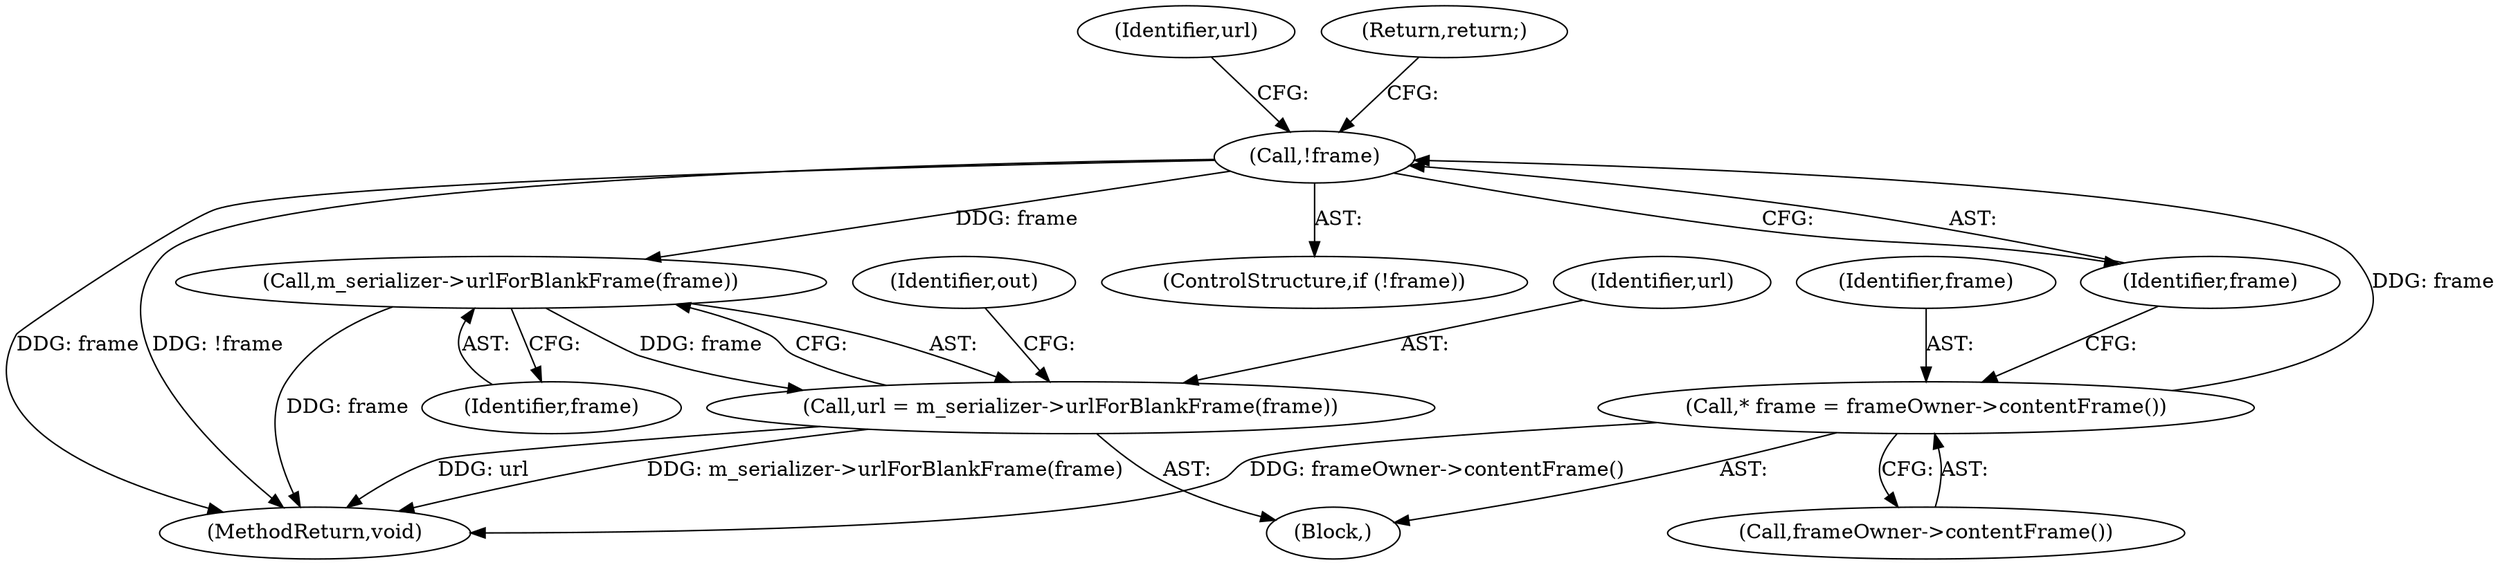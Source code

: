 digraph "0_Chrome_7f0126ff011142c8619b10a6e64d04d1745c503a_3@pointer" {
"1000134" [label="(Call,m_serializer->urlForBlankFrame(frame))"];
"1000119" [label="(Call,!frame)"];
"1000115" [label="(Call,* frame = frameOwner->contentFrame())"];
"1000132" [label="(Call,url = m_serializer->urlForBlankFrame(frame))"];
"1000119" [label="(Call,!frame)"];
"1000115" [label="(Call,* frame = frameOwner->contentFrame())"];
"1000134" [label="(Call,m_serializer->urlForBlankFrame(frame))"];
"1000117" [label="(Call,frameOwner->contentFrame())"];
"1000133" [label="(Identifier,url)"];
"1000137" [label="(Identifier,out)"];
"1000124" [label="(Identifier,url)"];
"1000135" [label="(Identifier,frame)"];
"1000145" [label="(MethodReturn,void)"];
"1000118" [label="(ControlStructure,if (!frame))"];
"1000132" [label="(Call,url = m_serializer->urlForBlankFrame(frame))"];
"1000116" [label="(Identifier,frame)"];
"1000121" [label="(Return,return;)"];
"1000120" [label="(Identifier,frame)"];
"1000104" [label="(Block,)"];
"1000134" -> "1000132"  [label="AST: "];
"1000134" -> "1000135"  [label="CFG: "];
"1000135" -> "1000134"  [label="AST: "];
"1000132" -> "1000134"  [label="CFG: "];
"1000134" -> "1000145"  [label="DDG: frame"];
"1000134" -> "1000132"  [label="DDG: frame"];
"1000119" -> "1000134"  [label="DDG: frame"];
"1000119" -> "1000118"  [label="AST: "];
"1000119" -> "1000120"  [label="CFG: "];
"1000120" -> "1000119"  [label="AST: "];
"1000121" -> "1000119"  [label="CFG: "];
"1000124" -> "1000119"  [label="CFG: "];
"1000119" -> "1000145"  [label="DDG: !frame"];
"1000119" -> "1000145"  [label="DDG: frame"];
"1000115" -> "1000119"  [label="DDG: frame"];
"1000115" -> "1000104"  [label="AST: "];
"1000115" -> "1000117"  [label="CFG: "];
"1000116" -> "1000115"  [label="AST: "];
"1000117" -> "1000115"  [label="AST: "];
"1000120" -> "1000115"  [label="CFG: "];
"1000115" -> "1000145"  [label="DDG: frameOwner->contentFrame()"];
"1000132" -> "1000104"  [label="AST: "];
"1000133" -> "1000132"  [label="AST: "];
"1000137" -> "1000132"  [label="CFG: "];
"1000132" -> "1000145"  [label="DDG: m_serializer->urlForBlankFrame(frame)"];
"1000132" -> "1000145"  [label="DDG: url"];
}
